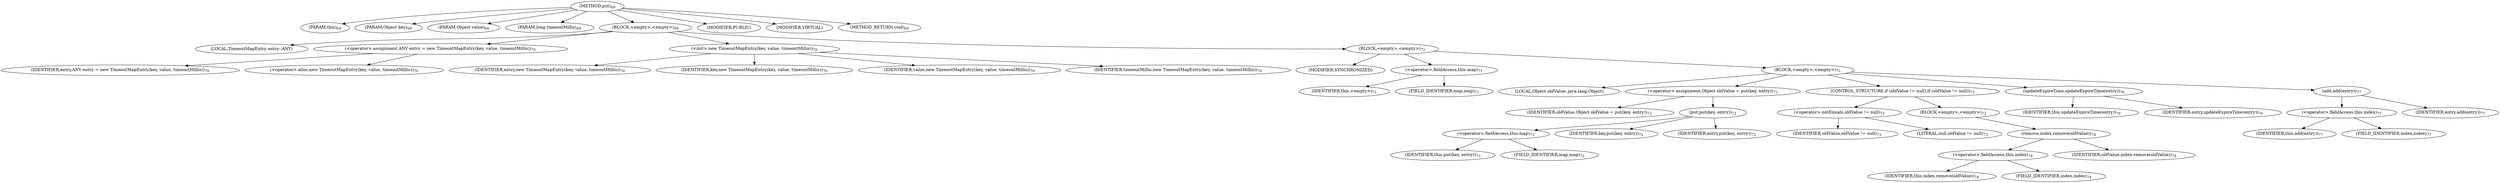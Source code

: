 digraph "put" {  
"158" [label = <(METHOD,put)<SUB>69</SUB>> ]
"14" [label = <(PARAM,this)<SUB>69</SUB>> ]
"159" [label = <(PARAM,Object key)<SUB>69</SUB>> ]
"160" [label = <(PARAM,Object value)<SUB>69</SUB>> ]
"161" [label = <(PARAM,long timeoutMillis)<SUB>69</SUB>> ]
"162" [label = <(BLOCK,&lt;empty&gt;,&lt;empty&gt;)<SUB>69</SUB>> ]
"12" [label = <(LOCAL,TimeoutMapEntry entry: ANY)> ]
"163" [label = <(&lt;operator&gt;.assignment,ANY entry = new TimeoutMapEntry(key, value, timeoutMillis))<SUB>70</SUB>> ]
"164" [label = <(IDENTIFIER,entry,ANY entry = new TimeoutMapEntry(key, value, timeoutMillis))<SUB>70</SUB>> ]
"165" [label = <(&lt;operator&gt;.alloc,new TimeoutMapEntry(key, value, timeoutMillis))<SUB>70</SUB>> ]
"166" [label = <(&lt;init&gt;,new TimeoutMapEntry(key, value, timeoutMillis))<SUB>70</SUB>> ]
"11" [label = <(IDENTIFIER,entry,new TimeoutMapEntry(key, value, timeoutMillis))<SUB>70</SUB>> ]
"167" [label = <(IDENTIFIER,key,new TimeoutMapEntry(key, value, timeoutMillis))<SUB>70</SUB>> ]
"168" [label = <(IDENTIFIER,value,new TimeoutMapEntry(key, value, timeoutMillis))<SUB>70</SUB>> ]
"169" [label = <(IDENTIFIER,timeoutMillis,new TimeoutMapEntry(key, value, timeoutMillis))<SUB>70</SUB>> ]
"170" [label = <(BLOCK,&lt;empty&gt;,&lt;empty&gt;)<SUB>71</SUB>> ]
"171" [label = <(MODIFIER,SYNCHRONIZED)> ]
"172" [label = <(&lt;operator&gt;.fieldAccess,this.map)<SUB>71</SUB>> ]
"173" [label = <(IDENTIFIER,this,&lt;empty&gt;)<SUB>71</SUB>> ]
"174" [label = <(FIELD_IDENTIFIER,map,map)<SUB>71</SUB>> ]
"175" [label = <(BLOCK,&lt;empty&gt;,&lt;empty&gt;)<SUB>71</SUB>> ]
"176" [label = <(LOCAL,Object oldValue: java.lang.Object)> ]
"177" [label = <(&lt;operator&gt;.assignment,Object oldValue = put(key, entry))<SUB>72</SUB>> ]
"178" [label = <(IDENTIFIER,oldValue,Object oldValue = put(key, entry))<SUB>72</SUB>> ]
"179" [label = <(put,put(key, entry))<SUB>72</SUB>> ]
"180" [label = <(&lt;operator&gt;.fieldAccess,this.map)<SUB>72</SUB>> ]
"181" [label = <(IDENTIFIER,this,put(key, entry))<SUB>72</SUB>> ]
"182" [label = <(FIELD_IDENTIFIER,map,map)<SUB>72</SUB>> ]
"183" [label = <(IDENTIFIER,key,put(key, entry))<SUB>72</SUB>> ]
"184" [label = <(IDENTIFIER,entry,put(key, entry))<SUB>72</SUB>> ]
"185" [label = <(CONTROL_STRUCTURE,if (oldValue != null),if (oldValue != null))<SUB>73</SUB>> ]
"186" [label = <(&lt;operator&gt;.notEquals,oldValue != null)<SUB>73</SUB>> ]
"187" [label = <(IDENTIFIER,oldValue,oldValue != null)<SUB>73</SUB>> ]
"188" [label = <(LITERAL,null,oldValue != null)<SUB>73</SUB>> ]
"189" [label = <(BLOCK,&lt;empty&gt;,&lt;empty&gt;)<SUB>73</SUB>> ]
"190" [label = <(remove,index.remove(oldValue))<SUB>74</SUB>> ]
"191" [label = <(&lt;operator&gt;.fieldAccess,this.index)<SUB>74</SUB>> ]
"192" [label = <(IDENTIFIER,this,index.remove(oldValue))<SUB>74</SUB>> ]
"193" [label = <(FIELD_IDENTIFIER,index,index)<SUB>74</SUB>> ]
"194" [label = <(IDENTIFIER,oldValue,index.remove(oldValue))<SUB>74</SUB>> ]
"195" [label = <(updateExpireTime,updateExpireTime(entry))<SUB>76</SUB>> ]
"13" [label = <(IDENTIFIER,this,updateExpireTime(entry))<SUB>76</SUB>> ]
"196" [label = <(IDENTIFIER,entry,updateExpireTime(entry))<SUB>76</SUB>> ]
"197" [label = <(add,add(entry))<SUB>77</SUB>> ]
"198" [label = <(&lt;operator&gt;.fieldAccess,this.index)<SUB>77</SUB>> ]
"199" [label = <(IDENTIFIER,this,add(entry))<SUB>77</SUB>> ]
"200" [label = <(FIELD_IDENTIFIER,index,index)<SUB>77</SUB>> ]
"201" [label = <(IDENTIFIER,entry,add(entry))<SUB>77</SUB>> ]
"202" [label = <(MODIFIER,PUBLIC)> ]
"203" [label = <(MODIFIER,VIRTUAL)> ]
"204" [label = <(METHOD_RETURN,void)<SUB>69</SUB>> ]
  "158" -> "14" 
  "158" -> "159" 
  "158" -> "160" 
  "158" -> "161" 
  "158" -> "162" 
  "158" -> "202" 
  "158" -> "203" 
  "158" -> "204" 
  "162" -> "12" 
  "162" -> "163" 
  "162" -> "166" 
  "162" -> "170" 
  "163" -> "164" 
  "163" -> "165" 
  "166" -> "11" 
  "166" -> "167" 
  "166" -> "168" 
  "166" -> "169" 
  "170" -> "171" 
  "170" -> "172" 
  "170" -> "175" 
  "172" -> "173" 
  "172" -> "174" 
  "175" -> "176" 
  "175" -> "177" 
  "175" -> "185" 
  "175" -> "195" 
  "175" -> "197" 
  "177" -> "178" 
  "177" -> "179" 
  "179" -> "180" 
  "179" -> "183" 
  "179" -> "184" 
  "180" -> "181" 
  "180" -> "182" 
  "185" -> "186" 
  "185" -> "189" 
  "186" -> "187" 
  "186" -> "188" 
  "189" -> "190" 
  "190" -> "191" 
  "190" -> "194" 
  "191" -> "192" 
  "191" -> "193" 
  "195" -> "13" 
  "195" -> "196" 
  "197" -> "198" 
  "197" -> "201" 
  "198" -> "199" 
  "198" -> "200" 
}

